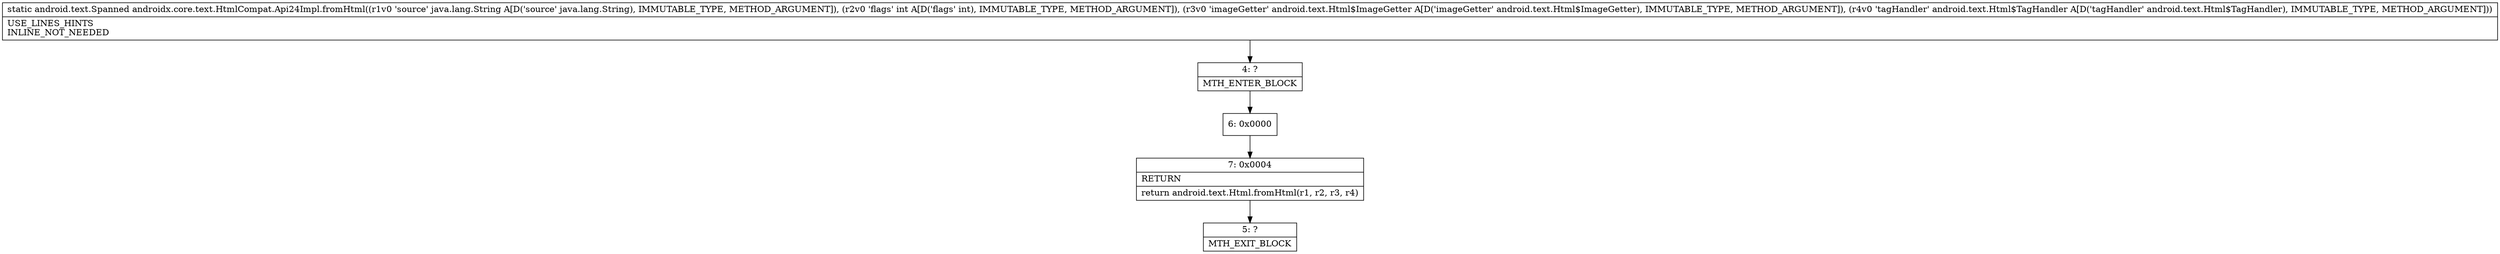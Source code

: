 digraph "CFG forandroidx.core.text.HtmlCompat.Api24Impl.fromHtml(Ljava\/lang\/String;ILandroid\/text\/Html$ImageGetter;Landroid\/text\/Html$TagHandler;)Landroid\/text\/Spanned;" {
Node_4 [shape=record,label="{4\:\ ?|MTH_ENTER_BLOCK\l}"];
Node_6 [shape=record,label="{6\:\ 0x0000}"];
Node_7 [shape=record,label="{7\:\ 0x0004|RETURN\l|return android.text.Html.fromHtml(r1, r2, r3, r4)\l}"];
Node_5 [shape=record,label="{5\:\ ?|MTH_EXIT_BLOCK\l}"];
MethodNode[shape=record,label="{static android.text.Spanned androidx.core.text.HtmlCompat.Api24Impl.fromHtml((r1v0 'source' java.lang.String A[D('source' java.lang.String), IMMUTABLE_TYPE, METHOD_ARGUMENT]), (r2v0 'flags' int A[D('flags' int), IMMUTABLE_TYPE, METHOD_ARGUMENT]), (r3v0 'imageGetter' android.text.Html$ImageGetter A[D('imageGetter' android.text.Html$ImageGetter), IMMUTABLE_TYPE, METHOD_ARGUMENT]), (r4v0 'tagHandler' android.text.Html$TagHandler A[D('tagHandler' android.text.Html$TagHandler), IMMUTABLE_TYPE, METHOD_ARGUMENT]))  | USE_LINES_HINTS\lINLINE_NOT_NEEDED\l}"];
MethodNode -> Node_4;Node_4 -> Node_6;
Node_6 -> Node_7;
Node_7 -> Node_5;
}


